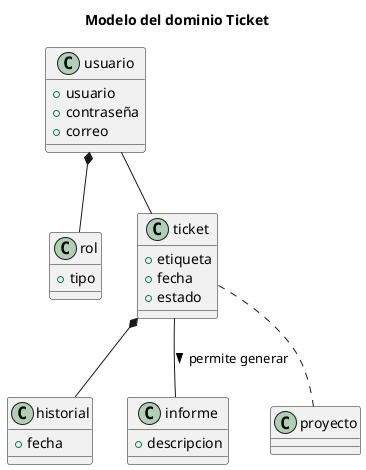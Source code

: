 @startuml Modelo del dominio Ticket
'https://plantuml.com/sequence-diagram
title Modelo del dominio Ticket

class usuario{ 
    +usuario
    +contraseña
    +correo  
}

class rol{ 
    +tipo
}

class ticket{
    +etiqueta
    +fecha
    +estado 
}

class historial{ 
    +fecha
}

class informe{ 
    +descripcion
}

class proyecto

usuario *-- rol
usuario -- ticket
ticket .. proyecto
ticket *-- historial

ticket -d- informe : > permite generar

@enduml